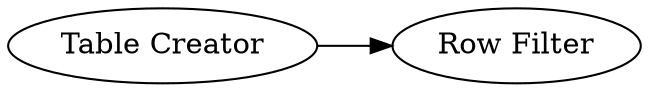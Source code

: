 digraph {
	"2586555901674308921_1" [label="Table Creator"]
	"2586555901674308921_2" [label="Row Filter"]
	"2586555901674308921_1" -> "2586555901674308921_2"
	rankdir=LR
}
